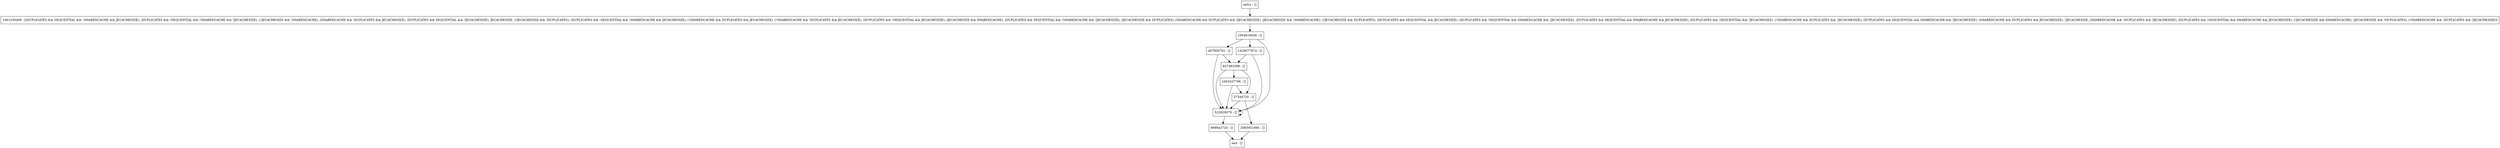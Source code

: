digraph retrieveNext {
node [shape=record];
2083931894 [label="2083931894 - []"];
1003327796 [label="1003327796 - []"];
27344720 [label="27344720 - []"];
467800791 [label="467800791 - []"];
1061236409 [label="1061236409 - [(DUPLICATES && SEQUENTIAL && !SHAREDCACHE && JECACHESIZE), (DUPLICATES && !SEQUENTIAL && !SHAREDCACHE && !JECACHESIZE), (!JECACHESIZE && !SHAREDCACHE), (SHAREDCACHE && !DUPLICATES && JECACHESIZE), (DUPLICATES && SEQUENTIAL && !JECACHESIZE), JECACHESIZE, (!JECACHESIZE && !DUPLICATES), (DUPLICATES && !SEQUENTIAL && !SHAREDCACHE && JECACHESIZE), (!SHAREDCACHE && DUPLICATES && JECACHESIZE), (!SHAREDCACHE && !DUPLICATES && JECACHESIZE), (DUPLICATES && !SEQUENTIAL && JECACHESIZE), (JECACHESIZE && SHAREDCACHE), (DUPLICATES && SEQUENTIAL && !SHAREDCACHE && !JECACHESIZE), (JECACHESIZE && DUPLICATES), (SHAREDCACHE && DUPLICATES && !JECACHESIZE), (JECACHESIZE && !SHAREDCACHE), (!JECACHESIZE && DUPLICATES), (DUPLICATES && SEQUENTIAL && JECACHESIZE), (DUPLICATES && !SEQUENTIAL && SHAREDCACHE && !JECACHESIZE), (DUPLICATES && SEQUENTIAL && SHAREDCACHE && JECACHESIZE), (DUPLICATES && !SEQUENTIAL && !JECACHESIZE), (!SHAREDCACHE && DUPLICATES && !JECACHESIZE), (DUPLICATES && SEQUENTIAL && SHAREDCACHE && !JECACHESIZE), (SHAREDCACHE && DUPLICATES && JECACHESIZE), !JECACHESIZE, (SHAREDCACHE && !DUPLICATES && !JECACHESIZE), (DUPLICATES && !SEQUENTIAL && SHAREDCACHE && JECACHESIZE), (!JECACHESIZE && SHAREDCACHE), (JECACHESIZE && !DUPLICATES), (!SHAREDCACHE && !DUPLICATES && !JECACHESIZE)]"];
entry [label="entry - []"];
exit [label="exit - []"];
522629279 [label="522629279 - []"];
698642724 [label="698642724 - []"];
1429077874 [label="1429077874 - []"];
837483388 [label="837483388 - []"];
1954619036 [label="1954619036 - []"];
entry;
exit;
2083931894 -> exit;
1003327796 -> 522629279;
1003327796 -> 27344720;
27344720 -> 522629279;
27344720 -> 2083931894;
467800791 -> 522629279;
467800791 -> 837483388;
1061236409 -> 1954619036;
entry -> 1061236409;
522629279 -> 522629279;
522629279 -> 698642724;
698642724 -> exit;
1429077874 -> 522629279;
1429077874 -> 837483388;
837483388 -> 522629279;
837483388 -> 1003327796;
837483388 -> 27344720;
1954619036 -> 522629279;
1954619036 -> 1429077874;
1954619036 -> 467800791;
}
